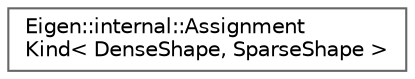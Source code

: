 digraph "Graphical Class Hierarchy"
{
 // LATEX_PDF_SIZE
  bgcolor="transparent";
  edge [fontname=Helvetica,fontsize=10,labelfontname=Helvetica,labelfontsize=10];
  node [fontname=Helvetica,fontsize=10,shape=box,height=0.2,width=0.4];
  rankdir="LR";
  Node0 [id="Node000000",label="Eigen::internal::Assignment\lKind\< DenseShape, SparseShape \>",height=0.2,width=0.4,color="grey40", fillcolor="white", style="filled",URL="$structEigen_1_1internal_1_1AssignmentKind_3_01DenseShape_00_01SparseShape_01_4.html",tooltip=" "];
}
